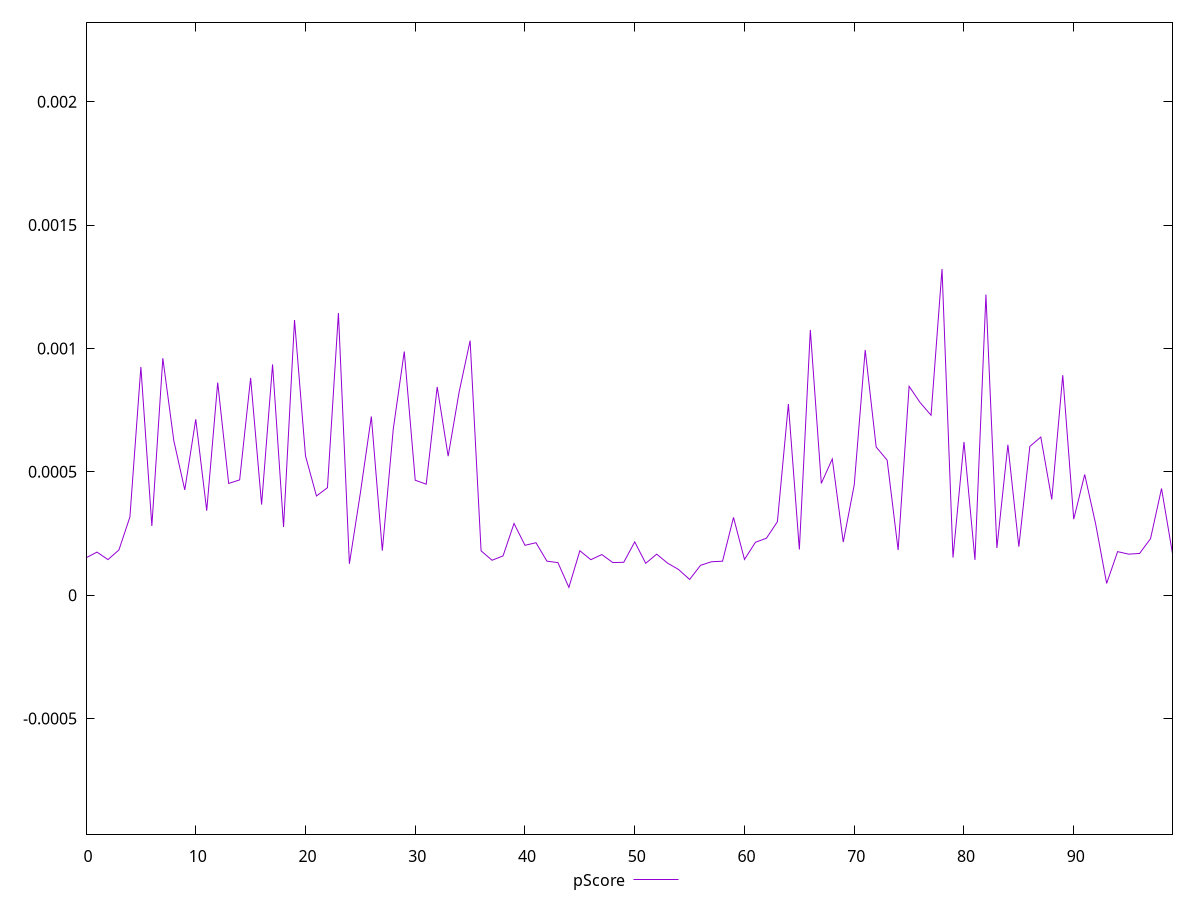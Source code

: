 reset

$pScore <<EOF
0 0.00015118437969002807
1 0.00017455520436043814
2 0.00014411510569778407
3 0.00018329690037954816
4 0.0003166325793873548
5 0.0009248748090073811
6 0.00028044025554835317
7 0.0009602576209960523
8 0.000626492824391145
9 0.0004265210649819773
10 0.0007127252306441956
11 0.0003423989101299374
12 0.0008615803841766079
13 0.00045286057717752737
14 0.0004671651686471434
15 0.0008804641841285155
16 0.0003671554255155751
17 0.0009350546260535331
18 0.00027627040568090067
19 0.0011150273208488382
20 0.0005642360424337189
21 0.00040200896540004694
22 0.00043544870288880766
23 0.0011430724750542964
24 0.00012727468328177505
25 0.0004139899964332172
26 0.0007241365101365305
27 0.0001805567736151703
28 0.0006738896829910912
29 0.000987398549770535
30 0.0004658387483126858
31 0.0004496982451232534
32 0.0008437935861879686
33 0.0005632084180181018
34 0.0008236501867916468
35 0.00103162350842545
36 0.00017959494179792257
37 0.0001414630226454494
38 0.00015913461095268255
39 0.00029053208276336173
40 0.00020203579154226547
41 0.00021254625189909282
42 0.00013791624832942828
43 0.0001318864700713962
44 0.000031552180213501035
45 0.00018007389833679666
46 0.00014369485355109068
47 0.0001646202528400864
48 0.00013215253528786608
49 0.00013321668968757638
50 0.00021588059080163147
51 0.00012910918170516705
52 0.00016616645619804693
53 0.0001296151494102893
54 0.00010379948179117804
55 0.00006366871937368845
56 0.00012109852841474256
57 0.00013549300088899763
58 0.00013758479134634571
59 0.0003150282785547853
60 0.00014465500052468494
61 0.00021448210619945396
62 0.00023071468633650838
63 0.00029776701532496785
64 0.0007746328364761079
65 0.00018495741522212006
66 0.0010749070349079792
67 0.0004528875782023878
68 0.0005520759367774186
69 0.00021508318646445979
70 0.00044669091880639167
71 0.0009937687329744649
72 0.0006003550140772362
73 0.0005470150100970739
74 0.0001828628993726933
75 0.0008463163505109117
76 0.0007807620839390683
77 0.0007291868699724757
78 0.0013216376170045452
79 0.00015246327365303625
80 0.0006207892651625135
81 0.00014292124028142394
82 0.001218141609072354
83 0.0001912414106651772
84 0.0006097890875165768
85 0.0001964135784205956
86 0.0006027086471333543
87 0.0006407508052607702
88 0.0003879050165682685
89 0.0008914687041000069
90 0.00030787828603895395
91 0.0004890513960547072
92 0.0002879891083302222
93 0.000047485432648208814
94 0.00017648333386299786
95 0.0001662046079580759
96 0.0001689862598391323
97 0.00022912723478579755
98 0.00043224809925934693
99 0.00016864522022913553
EOF

set key outside below
set xrange [0:99]
set yrange [-0.000968447819786499:0.002321637617004545]
set trange [-0.000968447819786499:0.002321637617004545]
set terminal svg size 640, 500 enhanced background rgb 'white'
set output "reprap/largest-contentful-paint/samples/pages+cached+noexternal+nomedia+nocss+nojs/pScore/values.svg"

plot $pScore title "pScore" with line

reset
